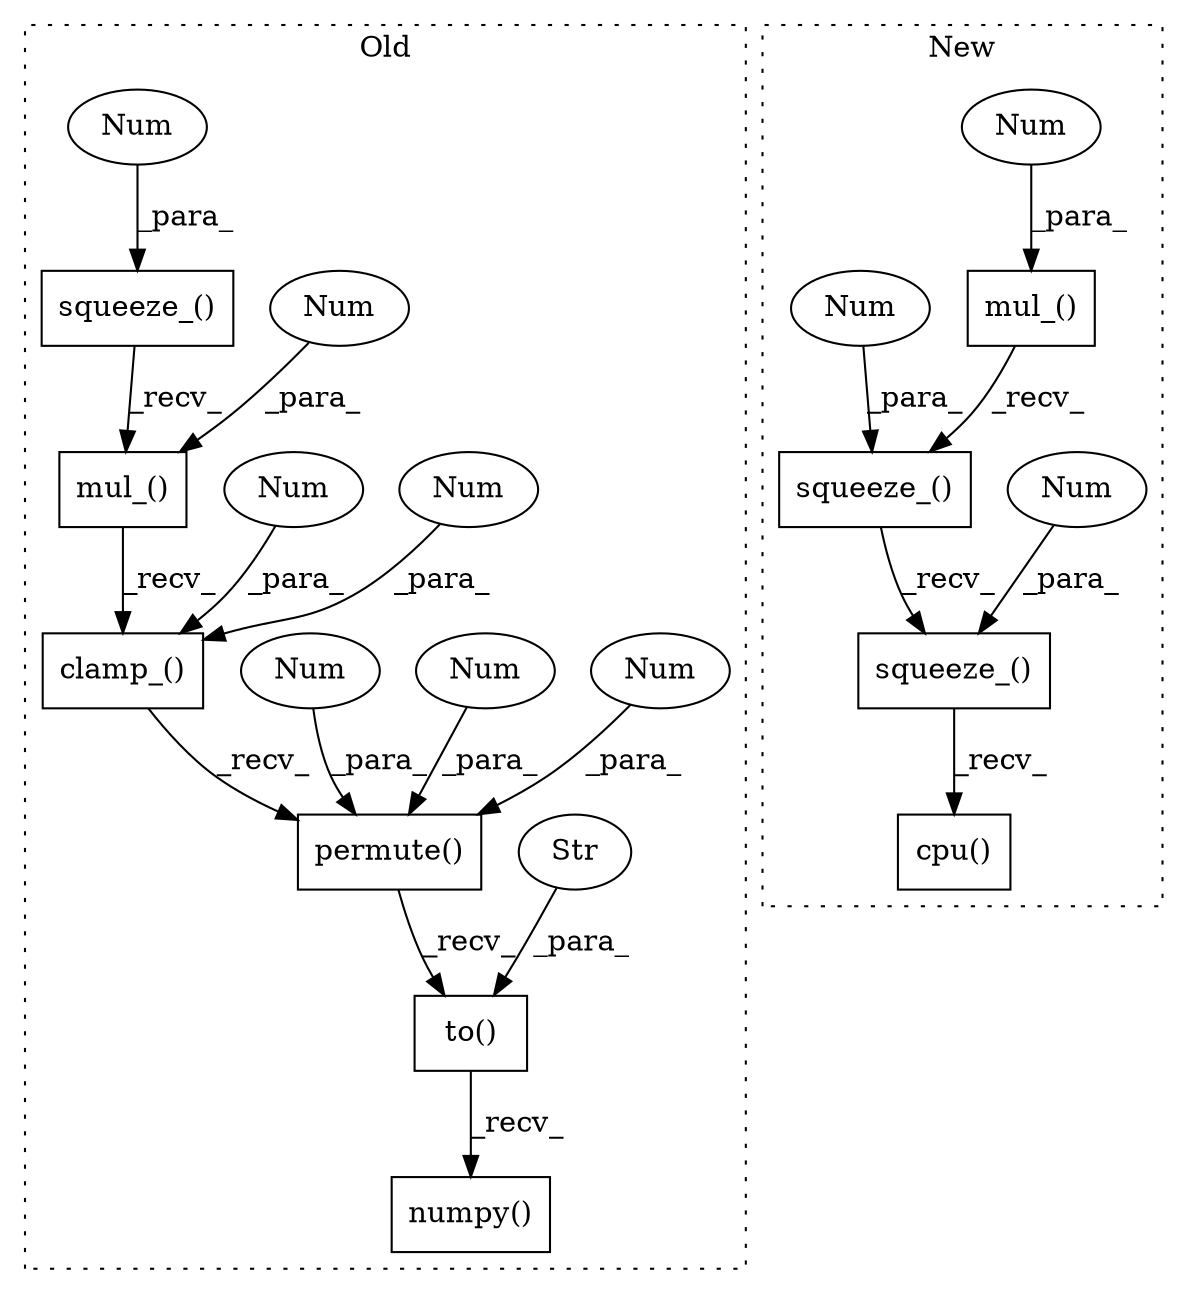 digraph G {
subgraph cluster0 {
1 [label="permute()" a="75" s="3375,3434" l="52,1" shape="box"];
3 [label="numpy()" a="75" s="3375" l="91" shape="box"];
4 [label="clamp_()" a="75" s="3375,3417" l="36,1" shape="box"];
5 [label="to()" a="75" s="3375,3457" l="64,1" shape="box"];
6 [label="Str" a="66" s="3439" l="5" shape="ellipse"];
7 [label="Num" a="76" s="3414" l="3" shape="ellipse"];
8 [label="Num" a="76" s="3427" l="1" shape="ellipse"];
9 [label="Num" a="76" s="3433" l="1" shape="ellipse"];
10 [label="Num" a="76" s="3430" l="1" shape="ellipse"];
11 [label="Num" a="76" s="3411" l="1" shape="ellipse"];
18 [label="mul_()" a="75" s="3375,3402" l="24,1" shape="box"];
19 [label="Num" a="76" s="3399" l="3" shape="ellipse"];
20 [label="squeeze_()" a="75" s="3375,3392" l="16,1" shape="box"];
21 [label="Num" a="76" s="3391" l="1" shape="ellipse"];
label = "Old";
style="dotted";
}
subgraph cluster1 {
2 [label="cpu()" a="75" s="3363" l="48" shape="box"];
12 [label="squeeze_()" a="75" s="3363,3404" l="40,1" shape="box"];
13 [label="Num" a="76" s="3403" l="1" shape="ellipse"];
14 [label="mul_()" a="75" s="3363,3380" l="12,1" shape="box"];
15 [label="Num" a="76" s="3375" l="5" shape="ellipse"];
16 [label="squeeze_()" a="75" s="3363,3392" l="28,1" shape="box"];
17 [label="Num" a="76" s="3391" l="1" shape="ellipse"];
label = "New";
style="dotted";
}
1 -> 5 [label="_recv_"];
4 -> 1 [label="_recv_"];
5 -> 3 [label="_recv_"];
6 -> 5 [label="_para_"];
7 -> 4 [label="_para_"];
8 -> 1 [label="_para_"];
9 -> 1 [label="_para_"];
10 -> 1 [label="_para_"];
11 -> 4 [label="_para_"];
12 -> 2 [label="_recv_"];
13 -> 12 [label="_para_"];
14 -> 16 [label="_recv_"];
15 -> 14 [label="_para_"];
16 -> 12 [label="_recv_"];
17 -> 16 [label="_para_"];
18 -> 4 [label="_recv_"];
19 -> 18 [label="_para_"];
20 -> 18 [label="_recv_"];
21 -> 20 [label="_para_"];
}